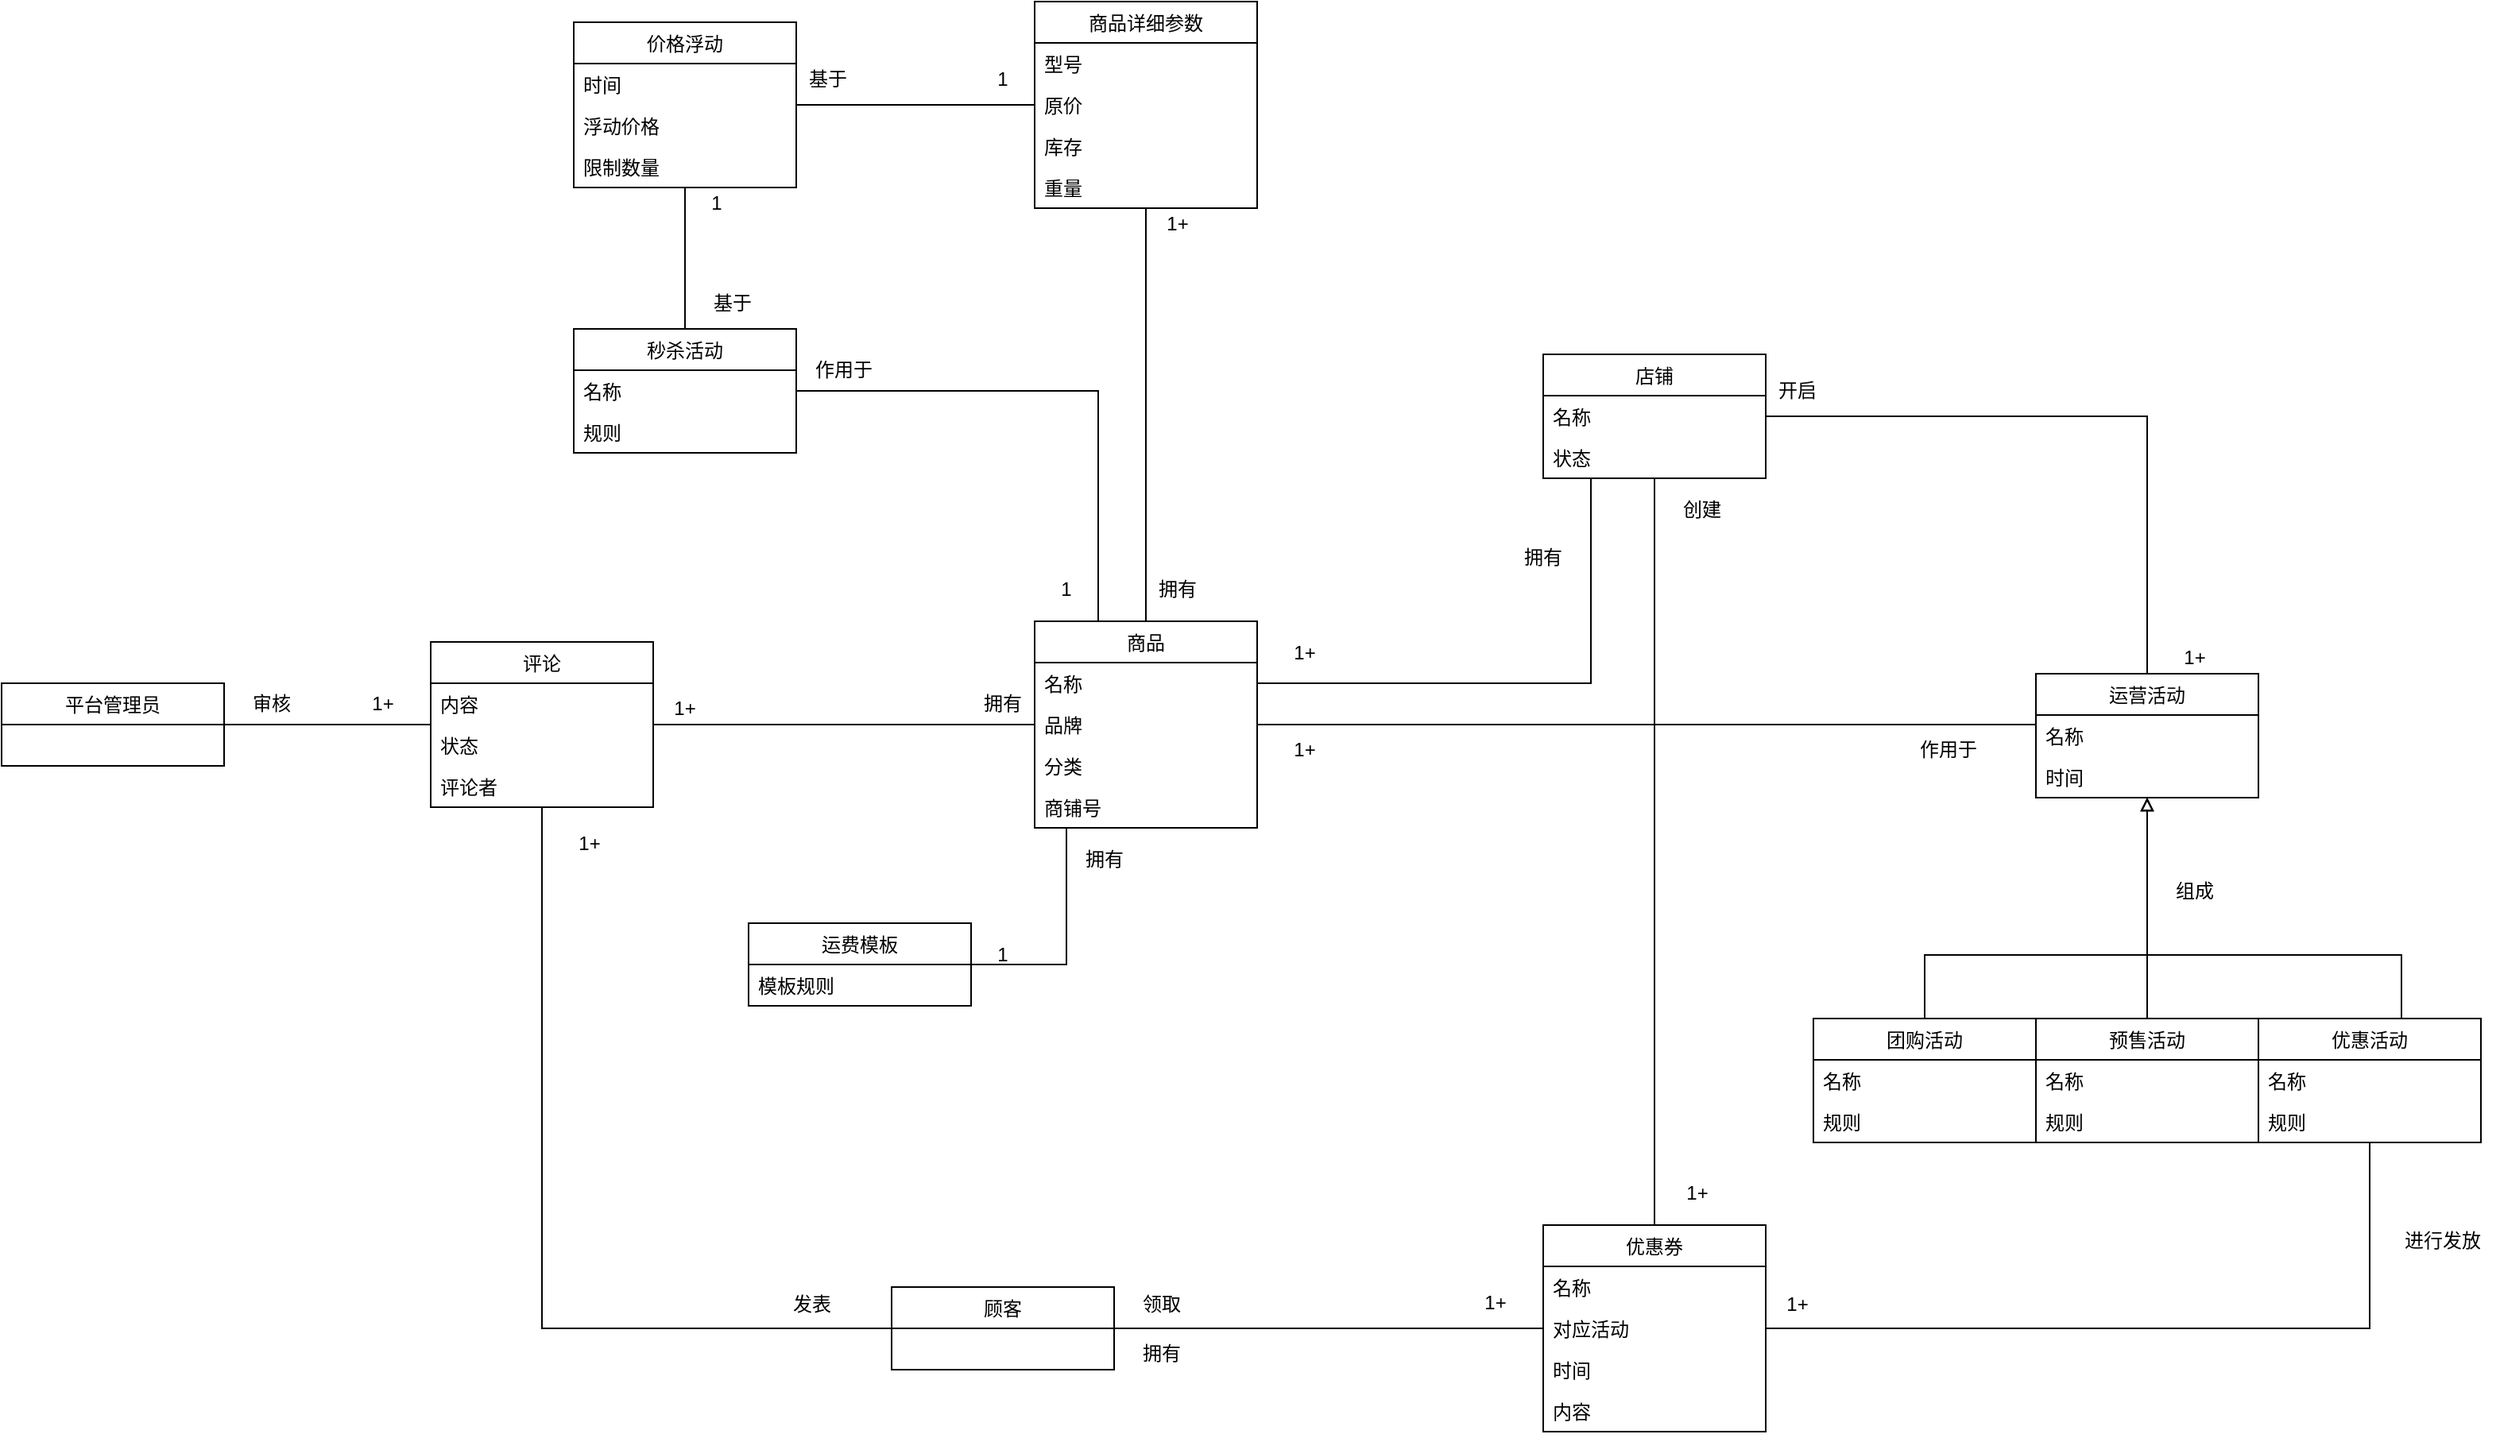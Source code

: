 <mxfile version="13.8.2" type="github">
  <diagram id="Hyj7W4tMx-UMT6bBvANF" name="Page-1">
    <mxGraphModel dx="1865" dy="1756" grid="1" gridSize="10" guides="1" tooltips="1" connect="1" arrows="1" fold="1" page="1" pageScale="1" pageWidth="827" pageHeight="1169" math="0" shadow="0">
      <root>
        <mxCell id="0" />
        <mxCell id="1" parent="0" />
        <mxCell id="1HhaxdWEDjV4tPeJ2EbO-12" style="edgeStyle=orthogonalEdgeStyle;rounded=0;orthogonalLoop=1;jettySize=auto;html=1;endArrow=none;endFill=0;" edge="1" parent="1" source="1HhaxdWEDjV4tPeJ2EbO-1" target="1HhaxdWEDjV4tPeJ2EbO-7">
          <mxGeometry relative="1" as="geometry" />
        </mxCell>
        <mxCell id="1HhaxdWEDjV4tPeJ2EbO-29" style="edgeStyle=orthogonalEdgeStyle;rounded=0;orthogonalLoop=1;jettySize=auto;html=1;endArrow=none;endFill=0;" edge="1" parent="1" source="1HhaxdWEDjV4tPeJ2EbO-1" target="1HhaxdWEDjV4tPeJ2EbO-24">
          <mxGeometry relative="1" as="geometry" />
        </mxCell>
        <mxCell id="1HhaxdWEDjV4tPeJ2EbO-1" value="商品" style="swimlane;fontStyle=0;childLayout=stackLayout;horizontal=1;startSize=26;fillColor=none;horizontalStack=0;resizeParent=1;resizeParentMax=0;resizeLast=0;collapsible=1;marginBottom=0;" vertex="1" parent="1">
          <mxGeometry x="390" y="290" width="140" height="130" as="geometry" />
        </mxCell>
        <mxCell id="1HhaxdWEDjV4tPeJ2EbO-2" value="名称" style="text;strokeColor=none;fillColor=none;align=left;verticalAlign=top;spacingLeft=4;spacingRight=4;overflow=hidden;rotatable=0;points=[[0,0.5],[1,0.5]];portConstraint=eastwest;" vertex="1" parent="1HhaxdWEDjV4tPeJ2EbO-1">
          <mxGeometry y="26" width="140" height="26" as="geometry" />
        </mxCell>
        <mxCell id="1HhaxdWEDjV4tPeJ2EbO-3" value="品牌" style="text;strokeColor=none;fillColor=none;align=left;verticalAlign=top;spacingLeft=4;spacingRight=4;overflow=hidden;rotatable=0;points=[[0,0.5],[1,0.5]];portConstraint=eastwest;" vertex="1" parent="1HhaxdWEDjV4tPeJ2EbO-1">
          <mxGeometry y="52" width="140" height="26" as="geometry" />
        </mxCell>
        <mxCell id="1HhaxdWEDjV4tPeJ2EbO-4" value="分类" style="text;strokeColor=none;fillColor=none;align=left;verticalAlign=top;spacingLeft=4;spacingRight=4;overflow=hidden;rotatable=0;points=[[0,0.5],[1,0.5]];portConstraint=eastwest;" vertex="1" parent="1HhaxdWEDjV4tPeJ2EbO-1">
          <mxGeometry y="78" width="140" height="26" as="geometry" />
        </mxCell>
        <mxCell id="1HhaxdWEDjV4tPeJ2EbO-5" value="商铺号" style="text;strokeColor=none;fillColor=none;align=left;verticalAlign=top;spacingLeft=4;spacingRight=4;overflow=hidden;rotatable=0;points=[[0,0.5],[1,0.5]];portConstraint=eastwest;" vertex="1" parent="1HhaxdWEDjV4tPeJ2EbO-1">
          <mxGeometry y="104" width="140" height="26" as="geometry" />
        </mxCell>
        <mxCell id="1HhaxdWEDjV4tPeJ2EbO-7" value="商品详细参数" style="swimlane;fontStyle=0;childLayout=stackLayout;horizontal=1;startSize=26;fillColor=none;horizontalStack=0;resizeParent=1;resizeParentMax=0;resizeLast=0;collapsible=1;marginBottom=0;" vertex="1" parent="1">
          <mxGeometry x="390" y="-100" width="140" height="130" as="geometry" />
        </mxCell>
        <mxCell id="1HhaxdWEDjV4tPeJ2EbO-8" value="型号" style="text;strokeColor=none;fillColor=none;align=left;verticalAlign=top;spacingLeft=4;spacingRight=4;overflow=hidden;rotatable=0;points=[[0,0.5],[1,0.5]];portConstraint=eastwest;" vertex="1" parent="1HhaxdWEDjV4tPeJ2EbO-7">
          <mxGeometry y="26" width="140" height="26" as="geometry" />
        </mxCell>
        <mxCell id="1HhaxdWEDjV4tPeJ2EbO-9" value="原价" style="text;strokeColor=none;fillColor=none;align=left;verticalAlign=top;spacingLeft=4;spacingRight=4;overflow=hidden;rotatable=0;points=[[0,0.5],[1,0.5]];portConstraint=eastwest;" vertex="1" parent="1HhaxdWEDjV4tPeJ2EbO-7">
          <mxGeometry y="52" width="140" height="26" as="geometry" />
        </mxCell>
        <mxCell id="1HhaxdWEDjV4tPeJ2EbO-10" value="库存" style="text;strokeColor=none;fillColor=none;align=left;verticalAlign=top;spacingLeft=4;spacingRight=4;overflow=hidden;rotatable=0;points=[[0,0.5],[1,0.5]];portConstraint=eastwest;" vertex="1" parent="1HhaxdWEDjV4tPeJ2EbO-7">
          <mxGeometry y="78" width="140" height="26" as="geometry" />
        </mxCell>
        <mxCell id="1HhaxdWEDjV4tPeJ2EbO-11" value="重量" style="text;strokeColor=none;fillColor=none;align=left;verticalAlign=top;spacingLeft=4;spacingRight=4;overflow=hidden;rotatable=0;points=[[0,0.5],[1,0.5]];portConstraint=eastwest;" vertex="1" parent="1HhaxdWEDjV4tPeJ2EbO-7">
          <mxGeometry y="104" width="140" height="26" as="geometry" />
        </mxCell>
        <mxCell id="1HhaxdWEDjV4tPeJ2EbO-14" value="1+" style="text;html=1;strokeColor=none;fillColor=none;align=center;verticalAlign=middle;whiteSpace=wrap;rounded=0;" vertex="1" parent="1">
          <mxGeometry x="460" y="30" width="40" height="20" as="geometry" />
        </mxCell>
        <mxCell id="1HhaxdWEDjV4tPeJ2EbO-15" value="拥有" style="text;html=1;strokeColor=none;fillColor=none;align=center;verticalAlign=middle;whiteSpace=wrap;rounded=0;" vertex="1" parent="1">
          <mxGeometry x="460" y="260" width="40" height="20" as="geometry" />
        </mxCell>
        <mxCell id="1HhaxdWEDjV4tPeJ2EbO-40" style="edgeStyle=orthogonalEdgeStyle;rounded=0;orthogonalLoop=1;jettySize=auto;html=1;endArrow=none;endFill=0;" edge="1" parent="1" source="1HhaxdWEDjV4tPeJ2EbO-17" target="1HhaxdWEDjV4tPeJ2EbO-36">
          <mxGeometry relative="1" as="geometry" />
        </mxCell>
        <mxCell id="1HhaxdWEDjV4tPeJ2EbO-96" style="edgeStyle=orthogonalEdgeStyle;rounded=0;orthogonalLoop=1;jettySize=auto;html=1;startArrow=none;startFill=0;endArrow=none;endFill=0;" edge="1" parent="1" source="1HhaxdWEDjV4tPeJ2EbO-17" target="1HhaxdWEDjV4tPeJ2EbO-88">
          <mxGeometry relative="1" as="geometry" />
        </mxCell>
        <mxCell id="1HhaxdWEDjV4tPeJ2EbO-17" value="店铺" style="swimlane;fontStyle=0;childLayout=stackLayout;horizontal=1;startSize=26;fillColor=none;horizontalStack=0;resizeParent=1;resizeParentMax=0;resizeLast=0;collapsible=1;marginBottom=0;" vertex="1" parent="1">
          <mxGeometry x="710" y="122" width="140" height="78" as="geometry" />
        </mxCell>
        <mxCell id="1HhaxdWEDjV4tPeJ2EbO-46" value="名称" style="text;strokeColor=none;fillColor=none;align=left;verticalAlign=top;spacingLeft=4;spacingRight=4;overflow=hidden;rotatable=0;points=[[0,0.5],[1,0.5]];portConstraint=eastwest;" vertex="1" parent="1HhaxdWEDjV4tPeJ2EbO-17">
          <mxGeometry y="26" width="140" height="26" as="geometry" />
        </mxCell>
        <mxCell id="1HhaxdWEDjV4tPeJ2EbO-19" value="状态" style="text;strokeColor=none;fillColor=none;align=left;verticalAlign=top;spacingLeft=4;spacingRight=4;overflow=hidden;rotatable=0;points=[[0,0.5],[1,0.5]];portConstraint=eastwest;" vertex="1" parent="1HhaxdWEDjV4tPeJ2EbO-17">
          <mxGeometry y="52" width="140" height="26" as="geometry" />
        </mxCell>
        <mxCell id="1HhaxdWEDjV4tPeJ2EbO-21" style="edgeStyle=orthogonalEdgeStyle;rounded=0;orthogonalLoop=1;jettySize=auto;html=1;endArrow=none;endFill=0;" edge="1" parent="1" source="1HhaxdWEDjV4tPeJ2EbO-2" target="1HhaxdWEDjV4tPeJ2EbO-17">
          <mxGeometry relative="1" as="geometry">
            <Array as="points">
              <mxPoint x="740" y="329" />
            </Array>
          </mxGeometry>
        </mxCell>
        <mxCell id="1HhaxdWEDjV4tPeJ2EbO-22" value="1+" style="text;html=1;strokeColor=none;fillColor=none;align=center;verticalAlign=middle;whiteSpace=wrap;rounded=0;" vertex="1" parent="1">
          <mxGeometry x="540" y="300" width="40" height="20" as="geometry" />
        </mxCell>
        <mxCell id="1HhaxdWEDjV4tPeJ2EbO-23" value="拥有" style="text;html=1;strokeColor=none;fillColor=none;align=center;verticalAlign=middle;whiteSpace=wrap;rounded=0;" vertex="1" parent="1">
          <mxGeometry x="690" y="240" width="40" height="20" as="geometry" />
        </mxCell>
        <mxCell id="1HhaxdWEDjV4tPeJ2EbO-24" value="评论" style="swimlane;fontStyle=0;childLayout=stackLayout;horizontal=1;startSize=26;fillColor=none;horizontalStack=0;resizeParent=1;resizeParentMax=0;resizeLast=0;collapsible=1;marginBottom=0;" vertex="1" parent="1">
          <mxGeometry x="10" y="303" width="140" height="104" as="geometry" />
        </mxCell>
        <mxCell id="1HhaxdWEDjV4tPeJ2EbO-25" value="内容" style="text;strokeColor=none;fillColor=none;align=left;verticalAlign=top;spacingLeft=4;spacingRight=4;overflow=hidden;rotatable=0;points=[[0,0.5],[1,0.5]];portConstraint=eastwest;" vertex="1" parent="1HhaxdWEDjV4tPeJ2EbO-24">
          <mxGeometry y="26" width="140" height="26" as="geometry" />
        </mxCell>
        <mxCell id="1HhaxdWEDjV4tPeJ2EbO-26" value="状态" style="text;strokeColor=none;fillColor=none;align=left;verticalAlign=top;spacingLeft=4;spacingRight=4;overflow=hidden;rotatable=0;points=[[0,0.5],[1,0.5]];portConstraint=eastwest;" vertex="1" parent="1HhaxdWEDjV4tPeJ2EbO-24">
          <mxGeometry y="52" width="140" height="26" as="geometry" />
        </mxCell>
        <mxCell id="1HhaxdWEDjV4tPeJ2EbO-27" value="评论者" style="text;strokeColor=none;fillColor=none;align=left;verticalAlign=top;spacingLeft=4;spacingRight=4;overflow=hidden;rotatable=0;points=[[0,0.5],[1,0.5]];portConstraint=eastwest;" vertex="1" parent="1HhaxdWEDjV4tPeJ2EbO-24">
          <mxGeometry y="78" width="140" height="26" as="geometry" />
        </mxCell>
        <mxCell id="1HhaxdWEDjV4tPeJ2EbO-30" value="1+" style="text;html=1;strokeColor=none;fillColor=none;align=center;verticalAlign=middle;whiteSpace=wrap;rounded=0;" vertex="1" parent="1">
          <mxGeometry x="150" y="335" width="40" height="20" as="geometry" />
        </mxCell>
        <mxCell id="1HhaxdWEDjV4tPeJ2EbO-31" value="拥有" style="text;html=1;strokeColor=none;fillColor=none;align=center;verticalAlign=middle;whiteSpace=wrap;rounded=0;" vertex="1" parent="1">
          <mxGeometry x="350" y="332" width="40" height="20" as="geometry" />
        </mxCell>
        <mxCell id="1HhaxdWEDjV4tPeJ2EbO-66" style="edgeStyle=orthogonalEdgeStyle;rounded=0;orthogonalLoop=1;jettySize=auto;html=1;startArrow=none;startFill=0;endArrow=none;endFill=0;" edge="1" parent="1" source="1HhaxdWEDjV4tPeJ2EbO-32" target="1HhaxdWEDjV4tPeJ2EbO-7">
          <mxGeometry relative="1" as="geometry" />
        </mxCell>
        <mxCell id="1HhaxdWEDjV4tPeJ2EbO-32" value="价格浮动" style="swimlane;fontStyle=0;childLayout=stackLayout;horizontal=1;startSize=26;fillColor=none;horizontalStack=0;resizeParent=1;resizeParentMax=0;resizeLast=0;collapsible=1;marginBottom=0;" vertex="1" parent="1">
          <mxGeometry x="100" y="-87" width="140" height="104" as="geometry" />
        </mxCell>
        <mxCell id="1HhaxdWEDjV4tPeJ2EbO-33" value="时间" style="text;strokeColor=none;fillColor=none;align=left;verticalAlign=top;spacingLeft=4;spacingRight=4;overflow=hidden;rotatable=0;points=[[0,0.5],[1,0.5]];portConstraint=eastwest;" vertex="1" parent="1HhaxdWEDjV4tPeJ2EbO-32">
          <mxGeometry y="26" width="140" height="26" as="geometry" />
        </mxCell>
        <mxCell id="1HhaxdWEDjV4tPeJ2EbO-34" value="浮动价格" style="text;strokeColor=none;fillColor=none;align=left;verticalAlign=top;spacingLeft=4;spacingRight=4;overflow=hidden;rotatable=0;points=[[0,0.5],[1,0.5]];portConstraint=eastwest;" vertex="1" parent="1HhaxdWEDjV4tPeJ2EbO-32">
          <mxGeometry y="52" width="140" height="26" as="geometry" />
        </mxCell>
        <mxCell id="1HhaxdWEDjV4tPeJ2EbO-35" value="限制数量" style="text;strokeColor=none;fillColor=none;align=left;verticalAlign=top;spacingLeft=4;spacingRight=4;overflow=hidden;rotatable=0;points=[[0,0.5],[1,0.5]];portConstraint=eastwest;" vertex="1" parent="1HhaxdWEDjV4tPeJ2EbO-32">
          <mxGeometry y="78" width="140" height="26" as="geometry" />
        </mxCell>
        <mxCell id="1HhaxdWEDjV4tPeJ2EbO-63" style="edgeStyle=orthogonalEdgeStyle;rounded=0;orthogonalLoop=1;jettySize=auto;html=1;startArrow=none;startFill=0;endArrow=none;endFill=0;" edge="1" parent="1" source="1HhaxdWEDjV4tPeJ2EbO-36" target="1HhaxdWEDjV4tPeJ2EbO-1">
          <mxGeometry relative="1" as="geometry">
            <Array as="points">
              <mxPoint x="880" y="355" />
              <mxPoint x="880" y="355" />
            </Array>
          </mxGeometry>
        </mxCell>
        <mxCell id="1HhaxdWEDjV4tPeJ2EbO-36" value="运营活动" style="swimlane;fontStyle=0;childLayout=stackLayout;horizontal=1;startSize=26;fillColor=none;horizontalStack=0;resizeParent=1;resizeParentMax=0;resizeLast=0;collapsible=1;marginBottom=0;" vertex="1" parent="1">
          <mxGeometry x="1020" y="323" width="140" height="78" as="geometry" />
        </mxCell>
        <mxCell id="1HhaxdWEDjV4tPeJ2EbO-47" value="名称" style="text;strokeColor=none;fillColor=none;align=left;verticalAlign=top;spacingLeft=4;spacingRight=4;overflow=hidden;rotatable=0;points=[[0,0.5],[1,0.5]];portConstraint=eastwest;" vertex="1" parent="1HhaxdWEDjV4tPeJ2EbO-36">
          <mxGeometry y="26" width="140" height="26" as="geometry" />
        </mxCell>
        <mxCell id="1HhaxdWEDjV4tPeJ2EbO-18" value="时间" style="text;strokeColor=none;fillColor=none;align=left;verticalAlign=top;spacingLeft=4;spacingRight=4;overflow=hidden;rotatable=0;points=[[0,0.5],[1,0.5]];portConstraint=eastwest;" vertex="1" parent="1HhaxdWEDjV4tPeJ2EbO-36">
          <mxGeometry y="52" width="140" height="26" as="geometry" />
        </mxCell>
        <mxCell id="1HhaxdWEDjV4tPeJ2EbO-41" value="1+" style="text;html=1;strokeColor=none;fillColor=none;align=center;verticalAlign=middle;whiteSpace=wrap;rounded=0;" vertex="1" parent="1">
          <mxGeometry x="1100" y="303" width="40" height="20" as="geometry" />
        </mxCell>
        <mxCell id="1HhaxdWEDjV4tPeJ2EbO-42" value="开启" style="text;html=1;strokeColor=none;fillColor=none;align=center;verticalAlign=middle;whiteSpace=wrap;rounded=0;" vertex="1" parent="1">
          <mxGeometry x="850" y="135" width="40" height="20" as="geometry" />
        </mxCell>
        <mxCell id="1HhaxdWEDjV4tPeJ2EbO-52" style="edgeStyle=orthogonalEdgeStyle;rounded=0;orthogonalLoop=1;jettySize=auto;html=1;endArrow=block;endFill=0;startArrow=none;startFill=0;" edge="1" parent="1" source="1HhaxdWEDjV4tPeJ2EbO-48" target="1HhaxdWEDjV4tPeJ2EbO-36">
          <mxGeometry relative="1" as="geometry">
            <Array as="points">
              <mxPoint x="950" y="500" />
              <mxPoint x="1090" y="500" />
            </Array>
          </mxGeometry>
        </mxCell>
        <mxCell id="1HhaxdWEDjV4tPeJ2EbO-48" value="团购活动" style="swimlane;fontStyle=0;childLayout=stackLayout;horizontal=1;startSize=26;fillColor=none;horizontalStack=0;resizeParent=1;resizeParentMax=0;resizeLast=0;collapsible=1;marginBottom=0;" vertex="1" parent="1">
          <mxGeometry x="880" y="540" width="140" height="78" as="geometry" />
        </mxCell>
        <mxCell id="1HhaxdWEDjV4tPeJ2EbO-50" value="名称" style="text;strokeColor=none;fillColor=none;align=left;verticalAlign=top;spacingLeft=4;spacingRight=4;overflow=hidden;rotatable=0;points=[[0,0.5],[1,0.5]];portConstraint=eastwest;" vertex="1" parent="1HhaxdWEDjV4tPeJ2EbO-48">
          <mxGeometry y="26" width="140" height="26" as="geometry" />
        </mxCell>
        <mxCell id="1HhaxdWEDjV4tPeJ2EbO-49" value="规则" style="text;strokeColor=none;fillColor=none;align=left;verticalAlign=top;spacingLeft=4;spacingRight=4;overflow=hidden;rotatable=0;points=[[0,0.5],[1,0.5]];portConstraint=eastwest;" vertex="1" parent="1HhaxdWEDjV4tPeJ2EbO-48">
          <mxGeometry y="52" width="140" height="26" as="geometry" />
        </mxCell>
        <mxCell id="1HhaxdWEDjV4tPeJ2EbO-59" style="edgeStyle=orthogonalEdgeStyle;rounded=0;orthogonalLoop=1;jettySize=auto;html=1;startArrow=none;startFill=0;endArrow=block;endFill=0;" edge="1" parent="1" source="1HhaxdWEDjV4tPeJ2EbO-53" target="1HhaxdWEDjV4tPeJ2EbO-36">
          <mxGeometry relative="1" as="geometry" />
        </mxCell>
        <mxCell id="1HhaxdWEDjV4tPeJ2EbO-53" value="预售活动" style="swimlane;fontStyle=0;childLayout=stackLayout;horizontal=1;startSize=26;fillColor=none;horizontalStack=0;resizeParent=1;resizeParentMax=0;resizeLast=0;collapsible=1;marginBottom=0;" vertex="1" parent="1">
          <mxGeometry x="1020" y="540" width="140" height="78" as="geometry" />
        </mxCell>
        <mxCell id="1HhaxdWEDjV4tPeJ2EbO-54" value="名称" style="text;strokeColor=none;fillColor=none;align=left;verticalAlign=top;spacingLeft=4;spacingRight=4;overflow=hidden;rotatable=0;points=[[0,0.5],[1,0.5]];portConstraint=eastwest;" vertex="1" parent="1HhaxdWEDjV4tPeJ2EbO-53">
          <mxGeometry y="26" width="140" height="26" as="geometry" />
        </mxCell>
        <mxCell id="1HhaxdWEDjV4tPeJ2EbO-55" value="规则" style="text;strokeColor=none;fillColor=none;align=left;verticalAlign=top;spacingLeft=4;spacingRight=4;overflow=hidden;rotatable=0;points=[[0,0.5],[1,0.5]];portConstraint=eastwest;" vertex="1" parent="1HhaxdWEDjV4tPeJ2EbO-53">
          <mxGeometry y="52" width="140" height="26" as="geometry" />
        </mxCell>
        <mxCell id="1HhaxdWEDjV4tPeJ2EbO-60" style="edgeStyle=orthogonalEdgeStyle;rounded=0;orthogonalLoop=1;jettySize=auto;html=1;startArrow=none;startFill=0;endArrow=block;endFill=0;" edge="1" parent="1" source="1HhaxdWEDjV4tPeJ2EbO-56" target="1HhaxdWEDjV4tPeJ2EbO-36">
          <mxGeometry relative="1" as="geometry">
            <Array as="points">
              <mxPoint x="1250" y="500" />
              <mxPoint x="1090" y="500" />
            </Array>
          </mxGeometry>
        </mxCell>
        <mxCell id="1HhaxdWEDjV4tPeJ2EbO-93" style="edgeStyle=orthogonalEdgeStyle;rounded=0;orthogonalLoop=1;jettySize=auto;html=1;startArrow=none;startFill=0;endArrow=none;endFill=0;" edge="1" parent="1" source="1HhaxdWEDjV4tPeJ2EbO-56" target="1HhaxdWEDjV4tPeJ2EbO-88">
          <mxGeometry relative="1" as="geometry">
            <Array as="points">
              <mxPoint x="1230" y="735" />
            </Array>
          </mxGeometry>
        </mxCell>
        <mxCell id="1HhaxdWEDjV4tPeJ2EbO-56" value="优惠活动" style="swimlane;fontStyle=0;childLayout=stackLayout;horizontal=1;startSize=26;fillColor=none;horizontalStack=0;resizeParent=1;resizeParentMax=0;resizeLast=0;collapsible=1;marginBottom=0;" vertex="1" parent="1">
          <mxGeometry x="1160" y="540" width="140" height="78" as="geometry" />
        </mxCell>
        <mxCell id="1HhaxdWEDjV4tPeJ2EbO-57" value="名称" style="text;strokeColor=none;fillColor=none;align=left;verticalAlign=top;spacingLeft=4;spacingRight=4;overflow=hidden;rotatable=0;points=[[0,0.5],[1,0.5]];portConstraint=eastwest;" vertex="1" parent="1HhaxdWEDjV4tPeJ2EbO-56">
          <mxGeometry y="26" width="140" height="26" as="geometry" />
        </mxCell>
        <mxCell id="1HhaxdWEDjV4tPeJ2EbO-58" value="规则" style="text;strokeColor=none;fillColor=none;align=left;verticalAlign=top;spacingLeft=4;spacingRight=4;overflow=hidden;rotatable=0;points=[[0,0.5],[1,0.5]];portConstraint=eastwest;" vertex="1" parent="1HhaxdWEDjV4tPeJ2EbO-56">
          <mxGeometry y="52" width="140" height="26" as="geometry" />
        </mxCell>
        <mxCell id="1HhaxdWEDjV4tPeJ2EbO-62" value="组成" style="text;html=1;strokeColor=none;fillColor=none;align=center;verticalAlign=middle;whiteSpace=wrap;rounded=0;" vertex="1" parent="1">
          <mxGeometry x="1100" y="450" width="40" height="20" as="geometry" />
        </mxCell>
        <mxCell id="1HhaxdWEDjV4tPeJ2EbO-64" value="1+" style="text;html=1;strokeColor=none;fillColor=none;align=center;verticalAlign=middle;whiteSpace=wrap;rounded=0;" vertex="1" parent="1">
          <mxGeometry x="540" y="361" width="40" height="20" as="geometry" />
        </mxCell>
        <mxCell id="1HhaxdWEDjV4tPeJ2EbO-65" value="作用于" style="text;html=1;strokeColor=none;fillColor=none;align=center;verticalAlign=middle;whiteSpace=wrap;rounded=0;" vertex="1" parent="1">
          <mxGeometry x="940" y="361" width="50" height="20" as="geometry" />
        </mxCell>
        <mxCell id="1HhaxdWEDjV4tPeJ2EbO-67" value="1" style="text;html=1;strokeColor=none;fillColor=none;align=center;verticalAlign=middle;whiteSpace=wrap;rounded=0;" vertex="1" parent="1">
          <mxGeometry x="350" y="-61" width="40" height="20" as="geometry" />
        </mxCell>
        <mxCell id="1HhaxdWEDjV4tPeJ2EbO-68" value="基于" style="text;html=1;strokeColor=none;fillColor=none;align=center;verticalAlign=middle;whiteSpace=wrap;rounded=0;" vertex="1" parent="1">
          <mxGeometry x="240" y="-61" width="40" height="20" as="geometry" />
        </mxCell>
        <mxCell id="1HhaxdWEDjV4tPeJ2EbO-74" style="edgeStyle=orthogonalEdgeStyle;rounded=0;orthogonalLoop=1;jettySize=auto;html=1;startArrow=none;startFill=0;endArrow=none;endFill=0;" edge="1" parent="1" source="1HhaxdWEDjV4tPeJ2EbO-69" target="1HhaxdWEDjV4tPeJ2EbO-32">
          <mxGeometry relative="1" as="geometry" />
        </mxCell>
        <mxCell id="1HhaxdWEDjV4tPeJ2EbO-77" style="edgeStyle=orthogonalEdgeStyle;rounded=0;orthogonalLoop=1;jettySize=auto;html=1;startArrow=none;startFill=0;endArrow=none;endFill=0;" edge="1" parent="1" source="1HhaxdWEDjV4tPeJ2EbO-69" target="1HhaxdWEDjV4tPeJ2EbO-1">
          <mxGeometry relative="1" as="geometry">
            <Array as="points">
              <mxPoint x="430" y="145" />
            </Array>
          </mxGeometry>
        </mxCell>
        <mxCell id="1HhaxdWEDjV4tPeJ2EbO-69" value="秒杀活动" style="swimlane;fontStyle=0;childLayout=stackLayout;horizontal=1;startSize=26;fillColor=none;horizontalStack=0;resizeParent=1;resizeParentMax=0;resizeLast=0;collapsible=1;marginBottom=0;" vertex="1" parent="1">
          <mxGeometry x="100" y="106" width="140" height="78" as="geometry" />
        </mxCell>
        <mxCell id="1HhaxdWEDjV4tPeJ2EbO-72" value="名称" style="text;strokeColor=none;fillColor=none;align=left;verticalAlign=top;spacingLeft=4;spacingRight=4;overflow=hidden;rotatable=0;points=[[0,0.5],[1,0.5]];portConstraint=eastwest;" vertex="1" parent="1HhaxdWEDjV4tPeJ2EbO-69">
          <mxGeometry y="26" width="140" height="26" as="geometry" />
        </mxCell>
        <mxCell id="1HhaxdWEDjV4tPeJ2EbO-73" value="规则" style="text;strokeColor=none;fillColor=none;align=left;verticalAlign=top;spacingLeft=4;spacingRight=4;overflow=hidden;rotatable=0;points=[[0,0.5],[1,0.5]];portConstraint=eastwest;" vertex="1" parent="1HhaxdWEDjV4tPeJ2EbO-69">
          <mxGeometry y="52" width="140" height="26" as="geometry" />
        </mxCell>
        <mxCell id="1HhaxdWEDjV4tPeJ2EbO-75" value="1" style="text;html=1;strokeColor=none;fillColor=none;align=center;verticalAlign=middle;whiteSpace=wrap;rounded=0;" vertex="1" parent="1">
          <mxGeometry x="170" y="17" width="40" height="20" as="geometry" />
        </mxCell>
        <mxCell id="1HhaxdWEDjV4tPeJ2EbO-76" value="基于" style="text;html=1;strokeColor=none;fillColor=none;align=center;verticalAlign=middle;whiteSpace=wrap;rounded=0;" vertex="1" parent="1">
          <mxGeometry x="180" y="80" width="40" height="20" as="geometry" />
        </mxCell>
        <mxCell id="1HhaxdWEDjV4tPeJ2EbO-78" value="1" style="text;html=1;strokeColor=none;fillColor=none;align=center;verticalAlign=middle;whiteSpace=wrap;rounded=0;" vertex="1" parent="1">
          <mxGeometry x="390" y="260" width="40" height="20" as="geometry" />
        </mxCell>
        <mxCell id="1HhaxdWEDjV4tPeJ2EbO-79" value="作用于" style="text;html=1;strokeColor=none;fillColor=none;align=center;verticalAlign=middle;whiteSpace=wrap;rounded=0;" vertex="1" parent="1">
          <mxGeometry x="250" y="122" width="40" height="20" as="geometry" />
        </mxCell>
        <mxCell id="1HhaxdWEDjV4tPeJ2EbO-84" style="edgeStyle=orthogonalEdgeStyle;rounded=0;orthogonalLoop=1;jettySize=auto;html=1;startArrow=none;startFill=0;endArrow=none;endFill=0;" edge="1" parent="1" source="1HhaxdWEDjV4tPeJ2EbO-80" target="1HhaxdWEDjV4tPeJ2EbO-1">
          <mxGeometry relative="1" as="geometry">
            <Array as="points">
              <mxPoint x="410" y="450" />
              <mxPoint x="410" y="450" />
            </Array>
          </mxGeometry>
        </mxCell>
        <mxCell id="1HhaxdWEDjV4tPeJ2EbO-80" value="运费模板" style="swimlane;fontStyle=0;childLayout=stackLayout;horizontal=1;startSize=26;fillColor=none;horizontalStack=0;resizeParent=1;resizeParentMax=0;resizeLast=0;collapsible=1;marginBottom=0;" vertex="1" parent="1">
          <mxGeometry x="210" y="480" width="140" height="52" as="geometry" />
        </mxCell>
        <mxCell id="1HhaxdWEDjV4tPeJ2EbO-82" value="模板规则" style="text;strokeColor=none;fillColor=none;align=left;verticalAlign=top;spacingLeft=4;spacingRight=4;overflow=hidden;rotatable=0;points=[[0,0.5],[1,0.5]];portConstraint=eastwest;" vertex="1" parent="1HhaxdWEDjV4tPeJ2EbO-80">
          <mxGeometry y="26" width="140" height="26" as="geometry" />
        </mxCell>
        <mxCell id="1HhaxdWEDjV4tPeJ2EbO-85" value="1" style="text;html=1;strokeColor=none;fillColor=none;align=center;verticalAlign=middle;whiteSpace=wrap;rounded=0;" vertex="1" parent="1">
          <mxGeometry x="350" y="490" width="40" height="20" as="geometry" />
        </mxCell>
        <mxCell id="1HhaxdWEDjV4tPeJ2EbO-86" value="拥有" style="text;html=1;strokeColor=none;fillColor=none;align=center;verticalAlign=middle;whiteSpace=wrap;rounded=0;" vertex="1" parent="1">
          <mxGeometry x="414" y="430" width="40" height="20" as="geometry" />
        </mxCell>
        <mxCell id="1HhaxdWEDjV4tPeJ2EbO-88" value="优惠券" style="swimlane;fontStyle=0;childLayout=stackLayout;horizontal=1;startSize=26;fillColor=none;horizontalStack=0;resizeParent=1;resizeParentMax=0;resizeLast=0;collapsible=1;marginBottom=0;" vertex="1" parent="1">
          <mxGeometry x="710" y="670" width="140" height="130" as="geometry" />
        </mxCell>
        <mxCell id="1HhaxdWEDjV4tPeJ2EbO-89" value="名称" style="text;strokeColor=none;fillColor=none;align=left;verticalAlign=top;spacingLeft=4;spacingRight=4;overflow=hidden;rotatable=0;points=[[0,0.5],[1,0.5]];portConstraint=eastwest;" vertex="1" parent="1HhaxdWEDjV4tPeJ2EbO-88">
          <mxGeometry y="26" width="140" height="26" as="geometry" />
        </mxCell>
        <mxCell id="1HhaxdWEDjV4tPeJ2EbO-90" value="对应活动" style="text;strokeColor=none;fillColor=none;align=left;verticalAlign=top;spacingLeft=4;spacingRight=4;overflow=hidden;rotatable=0;points=[[0,0.5],[1,0.5]];portConstraint=eastwest;" vertex="1" parent="1HhaxdWEDjV4tPeJ2EbO-88">
          <mxGeometry y="52" width="140" height="26" as="geometry" />
        </mxCell>
        <mxCell id="1HhaxdWEDjV4tPeJ2EbO-91" value="时间" style="text;strokeColor=none;fillColor=none;align=left;verticalAlign=top;spacingLeft=4;spacingRight=4;overflow=hidden;rotatable=0;points=[[0,0.5],[1,0.5]];portConstraint=eastwest;" vertex="1" parent="1HhaxdWEDjV4tPeJ2EbO-88">
          <mxGeometry y="78" width="140" height="26" as="geometry" />
        </mxCell>
        <mxCell id="1HhaxdWEDjV4tPeJ2EbO-92" value="内容" style="text;strokeColor=none;fillColor=none;align=left;verticalAlign=top;spacingLeft=4;spacingRight=4;overflow=hidden;rotatable=0;points=[[0,0.5],[1,0.5]];portConstraint=eastwest;" vertex="1" parent="1HhaxdWEDjV4tPeJ2EbO-88">
          <mxGeometry y="104" width="140" height="26" as="geometry" />
        </mxCell>
        <mxCell id="1HhaxdWEDjV4tPeJ2EbO-94" value="1+" style="text;html=1;strokeColor=none;fillColor=none;align=center;verticalAlign=middle;whiteSpace=wrap;rounded=0;" vertex="1" parent="1">
          <mxGeometry x="850" y="710" width="40" height="20" as="geometry" />
        </mxCell>
        <mxCell id="1HhaxdWEDjV4tPeJ2EbO-95" value="进行发放" style="text;html=1;strokeColor=none;fillColor=none;align=center;verticalAlign=middle;whiteSpace=wrap;rounded=0;" vertex="1" parent="1">
          <mxGeometry x="1241" y="670" width="70" height="20" as="geometry" />
        </mxCell>
        <mxCell id="1HhaxdWEDjV4tPeJ2EbO-97" value="1+" style="text;html=1;strokeColor=none;fillColor=none;align=center;verticalAlign=middle;whiteSpace=wrap;rounded=0;" vertex="1" parent="1">
          <mxGeometry x="787" y="640" width="40" height="20" as="geometry" />
        </mxCell>
        <mxCell id="1HhaxdWEDjV4tPeJ2EbO-98" value="创建" style="text;html=1;strokeColor=none;fillColor=none;align=center;verticalAlign=middle;whiteSpace=wrap;rounded=0;" vertex="1" parent="1">
          <mxGeometry x="790" y="210" width="40" height="20" as="geometry" />
        </mxCell>
        <mxCell id="1HhaxdWEDjV4tPeJ2EbO-103" style="edgeStyle=orthogonalEdgeStyle;rounded=0;orthogonalLoop=1;jettySize=auto;html=1;startArrow=none;startFill=0;endArrow=none;endFill=0;" edge="1" parent="1" source="1HhaxdWEDjV4tPeJ2EbO-99" target="1HhaxdWEDjV4tPeJ2EbO-88">
          <mxGeometry relative="1" as="geometry" />
        </mxCell>
        <mxCell id="1HhaxdWEDjV4tPeJ2EbO-107" style="edgeStyle=orthogonalEdgeStyle;rounded=0;orthogonalLoop=1;jettySize=auto;html=1;startArrow=none;startFill=0;endArrow=none;endFill=0;" edge="1" parent="1" source="1HhaxdWEDjV4tPeJ2EbO-99" target="1HhaxdWEDjV4tPeJ2EbO-24">
          <mxGeometry relative="1" as="geometry" />
        </mxCell>
        <mxCell id="1HhaxdWEDjV4tPeJ2EbO-99" value="顾客" style="swimlane;fontStyle=0;childLayout=stackLayout;horizontal=1;startSize=26;fillColor=none;horizontalStack=0;resizeParent=1;resizeParentMax=0;resizeLast=0;collapsible=1;marginBottom=0;" vertex="1" parent="1">
          <mxGeometry x="300" y="709" width="140" height="52" as="geometry" />
        </mxCell>
        <mxCell id="1HhaxdWEDjV4tPeJ2EbO-104" value="拥有" style="text;html=1;strokeColor=none;fillColor=none;align=center;verticalAlign=middle;whiteSpace=wrap;rounded=0;" vertex="1" parent="1">
          <mxGeometry x="450" y="741" width="40" height="20" as="geometry" />
        </mxCell>
        <mxCell id="1HhaxdWEDjV4tPeJ2EbO-105" value="1+" style="text;html=1;strokeColor=none;fillColor=none;align=center;verticalAlign=middle;whiteSpace=wrap;rounded=0;" vertex="1" parent="1">
          <mxGeometry x="660" y="709" width="40" height="20" as="geometry" />
        </mxCell>
        <mxCell id="1HhaxdWEDjV4tPeJ2EbO-106" value="领取" style="text;html=1;strokeColor=none;fillColor=none;align=center;verticalAlign=middle;whiteSpace=wrap;rounded=0;" vertex="1" parent="1">
          <mxGeometry x="450" y="710" width="40" height="20" as="geometry" />
        </mxCell>
        <mxCell id="1HhaxdWEDjV4tPeJ2EbO-108" value="发表" style="text;html=1;strokeColor=none;fillColor=none;align=center;verticalAlign=middle;whiteSpace=wrap;rounded=0;" vertex="1" parent="1">
          <mxGeometry x="230" y="710" width="40" height="20" as="geometry" />
        </mxCell>
        <mxCell id="1HhaxdWEDjV4tPeJ2EbO-109" value="1+" style="text;html=1;strokeColor=none;fillColor=none;align=center;verticalAlign=middle;whiteSpace=wrap;rounded=0;" vertex="1" parent="1">
          <mxGeometry x="90" y="420" width="40" height="20" as="geometry" />
        </mxCell>
        <mxCell id="1HhaxdWEDjV4tPeJ2EbO-117" style="edgeStyle=orthogonalEdgeStyle;rounded=0;orthogonalLoop=1;jettySize=auto;html=1;startArrow=none;startFill=0;endArrow=none;endFill=0;" edge="1" parent="1" source="1HhaxdWEDjV4tPeJ2EbO-113" target="1HhaxdWEDjV4tPeJ2EbO-24">
          <mxGeometry relative="1" as="geometry" />
        </mxCell>
        <mxCell id="1HhaxdWEDjV4tPeJ2EbO-113" value="平台管理员" style="swimlane;fontStyle=0;childLayout=stackLayout;horizontal=1;startSize=26;fillColor=none;horizontalStack=0;resizeParent=1;resizeParentMax=0;resizeLast=0;collapsible=1;marginBottom=0;" vertex="1" parent="1">
          <mxGeometry x="-260" y="329" width="140" height="52" as="geometry" />
        </mxCell>
        <mxCell id="1HhaxdWEDjV4tPeJ2EbO-118" value="1+" style="text;html=1;strokeColor=none;fillColor=none;align=center;verticalAlign=middle;whiteSpace=wrap;rounded=0;" vertex="1" parent="1">
          <mxGeometry x="-40" y="332" width="40" height="20" as="geometry" />
        </mxCell>
        <mxCell id="1HhaxdWEDjV4tPeJ2EbO-119" value="审核" style="text;html=1;strokeColor=none;fillColor=none;align=center;verticalAlign=middle;whiteSpace=wrap;rounded=0;" vertex="1" parent="1">
          <mxGeometry x="-110" y="332" width="40" height="20" as="geometry" />
        </mxCell>
      </root>
    </mxGraphModel>
  </diagram>
</mxfile>
